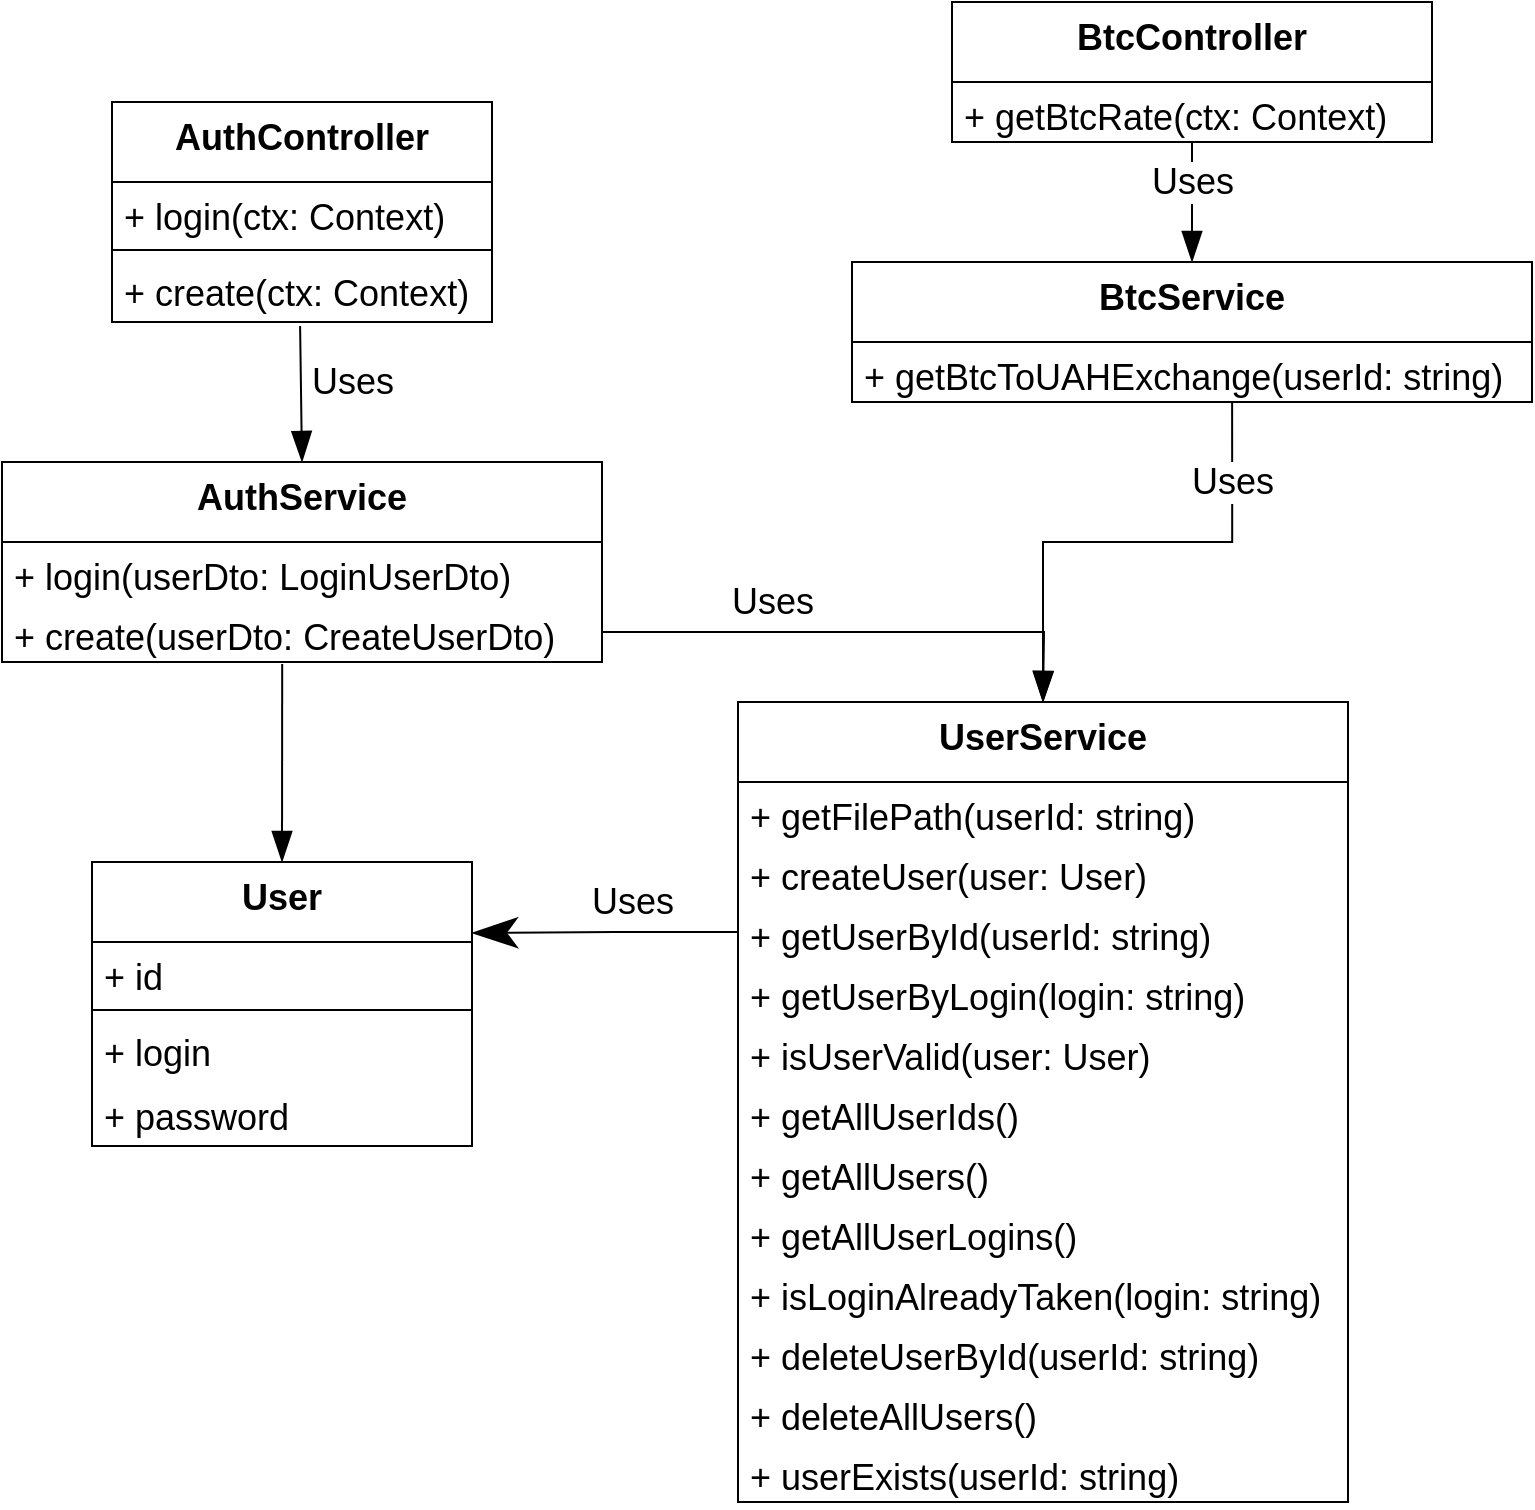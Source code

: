 <mxfile version="14.9.4" type="device"><diagram id="5TE_L01AlV-aKcew9LQY" name="Page-1"><mxGraphModel dx="2048" dy="610" grid="1" gridSize="10" guides="1" tooltips="1" connect="1" arrows="1" fold="1" page="1" pageScale="1" pageWidth="850" pageHeight="1100" math="0" shadow="0"><root><mxCell id="0"/><mxCell id="1" parent="0"/><mxCell id="tS6DSB7MbMsa_iuynsCZ-1" value="BtcController" style="swimlane;fontStyle=1;align=center;verticalAlign=top;childLayout=stackLayout;horizontal=1;startSize=40;horizontalStack=0;resizeParent=1;resizeParentMax=0;resizeLast=0;collapsible=1;marginBottom=0;fontSize=18;" vertex="1" parent="1"><mxGeometry x="380" y="40" width="240" height="70" as="geometry"/></mxCell><mxCell id="tS6DSB7MbMsa_iuynsCZ-2" value="+ getBtcRate(ctx: Context) " style="text;strokeColor=none;fillColor=none;align=left;verticalAlign=top;spacingLeft=4;spacingRight=4;overflow=hidden;rotatable=0;points=[[0,0.5],[1,0.5]];portConstraint=eastwest;fontSize=18;" vertex="1" parent="tS6DSB7MbMsa_iuynsCZ-1"><mxGeometry y="40" width="240" height="30" as="geometry"/></mxCell><mxCell id="tS6DSB7MbMsa_iuynsCZ-5" value="AuthController" style="swimlane;fontStyle=1;align=center;verticalAlign=top;childLayout=stackLayout;horizontal=1;startSize=40;horizontalStack=0;resizeParent=1;resizeParentMax=0;resizeLast=0;collapsible=1;marginBottom=0;fontSize=18;" vertex="1" parent="1"><mxGeometry x="-40" y="90" width="190" height="110" as="geometry"/></mxCell><mxCell id="tS6DSB7MbMsa_iuynsCZ-6" value="+ login(ctx: Context) " style="text;strokeColor=none;fillColor=none;align=left;verticalAlign=top;spacingLeft=4;spacingRight=4;overflow=hidden;rotatable=0;points=[[0,0.5],[1,0.5]];portConstraint=eastwest;fontSize=18;" vertex="1" parent="tS6DSB7MbMsa_iuynsCZ-5"><mxGeometry y="40" width="190" height="30" as="geometry"/></mxCell><mxCell id="tS6DSB7MbMsa_iuynsCZ-7" value="" style="line;strokeWidth=1;fillColor=none;align=left;verticalAlign=middle;spacingTop=-1;spacingLeft=3;spacingRight=3;rotatable=0;labelPosition=right;points=[];portConstraint=eastwest;" vertex="1" parent="tS6DSB7MbMsa_iuynsCZ-5"><mxGeometry y="70" width="190" height="8" as="geometry"/></mxCell><mxCell id="tS6DSB7MbMsa_iuynsCZ-8" value="+ create(ctx: Context)" style="text;strokeColor=none;fillColor=none;align=left;verticalAlign=top;spacingLeft=4;spacingRight=4;overflow=hidden;rotatable=0;points=[[0,0.5],[1,0.5]];portConstraint=eastwest;fontSize=18;" vertex="1" parent="tS6DSB7MbMsa_iuynsCZ-5"><mxGeometry y="78" width="190" height="32" as="geometry"/></mxCell><mxCell id="tS6DSB7MbMsa_iuynsCZ-66" value="" style="edgeStyle=orthogonalEdgeStyle;rounded=0;orthogonalLoop=1;jettySize=auto;exitX=0.5;exitY=0;exitDx=0;exitDy=0;entryX=0.559;entryY=1;entryDx=0;entryDy=0;entryPerimeter=0;fontSize=18;endArrow=none;endFill=0;startSize=13;endSize=20;startArrow=blockThin;startFill=1;labelBorderColor=none;html=1;" edge="1" parent="1" source="tS6DSB7MbMsa_iuynsCZ-9" target="tS6DSB7MbMsa_iuynsCZ-51"><mxGeometry relative="1" as="geometry"/></mxCell><mxCell id="tS6DSB7MbMsa_iuynsCZ-72" value="Uses" style="edgeLabel;html=1;align=center;verticalAlign=middle;resizable=0;points=[];fontSize=18;" vertex="1" connectable="0" parent="tS6DSB7MbMsa_iuynsCZ-66"><mxGeometry x="0.575" y="-4" relative="1" as="geometry"><mxPoint x="-4" y="-12" as="offset"/></mxGeometry></mxCell><mxCell id="tS6DSB7MbMsa_iuynsCZ-74" value="Uses" style="edgeLabel;html=1;align=center;verticalAlign=middle;resizable=0;points=[];fontSize=18;labelBackgroundColor=#ffffff;" vertex="1" connectable="0" parent="tS6DSB7MbMsa_iuynsCZ-66"><mxGeometry x="0.575" y="-4" relative="1" as="geometry"><mxPoint x="-234" y="48" as="offset"/></mxGeometry></mxCell><mxCell id="tS6DSB7MbMsa_iuynsCZ-76" value="Uses" style="edgeLabel;html=1;align=center;verticalAlign=middle;resizable=0;points=[];fontSize=18;" vertex="1" connectable="0" parent="tS6DSB7MbMsa_iuynsCZ-66"><mxGeometry x="0.575" y="-4" relative="1" as="geometry"><mxPoint x="-304" y="198" as="offset"/></mxGeometry></mxCell><mxCell id="tS6DSB7MbMsa_iuynsCZ-79" value="Uses" style="edgeLabel;html=1;align=center;verticalAlign=middle;resizable=0;points=[];fontSize=18;labelBackgroundColor=#ffffff;" vertex="1" connectable="0" parent="tS6DSB7MbMsa_iuynsCZ-66"><mxGeometry x="0.575" y="-4" relative="1" as="geometry"><mxPoint x="-444" y="-62" as="offset"/></mxGeometry></mxCell><mxCell id="tS6DSB7MbMsa_iuynsCZ-9" value="UserService" style="swimlane;fontStyle=1;align=center;verticalAlign=top;childLayout=stackLayout;horizontal=1;startSize=40;horizontalStack=0;resizeParent=1;resizeParentMax=0;resizeLast=0;collapsible=1;marginBottom=0;fontSize=18;" vertex="1" parent="1"><mxGeometry x="273" y="390" width="305" height="400" as="geometry"/></mxCell><mxCell id="tS6DSB7MbMsa_iuynsCZ-10" value="+ getFilePath(userId: string) " style="text;strokeColor=none;fillColor=none;align=left;verticalAlign=top;spacingLeft=4;spacingRight=4;overflow=hidden;rotatable=0;points=[[0,0.5],[1,0.5]];portConstraint=eastwest;fontSize=18;" vertex="1" parent="tS6DSB7MbMsa_iuynsCZ-9"><mxGeometry y="40" width="305" height="30" as="geometry"/></mxCell><mxCell id="tS6DSB7MbMsa_iuynsCZ-11" value="+ createUser(user: User) " style="text;strokeColor=none;fillColor=none;align=left;verticalAlign=top;spacingLeft=4;spacingRight=4;overflow=hidden;rotatable=0;points=[[0,0.5],[1,0.5]];portConstraint=eastwest;fontSize=18;" vertex="1" parent="tS6DSB7MbMsa_iuynsCZ-9"><mxGeometry y="70" width="305" height="30" as="geometry"/></mxCell><mxCell id="tS6DSB7MbMsa_iuynsCZ-15" value="+ getUserById(userId: string) " style="text;strokeColor=none;fillColor=none;align=left;verticalAlign=top;spacingLeft=4;spacingRight=4;overflow=hidden;rotatable=0;points=[[0,0.5],[1,0.5]];portConstraint=eastwest;fontSize=18;" vertex="1" parent="tS6DSB7MbMsa_iuynsCZ-9"><mxGeometry y="100" width="305" height="30" as="geometry"/></mxCell><mxCell id="tS6DSB7MbMsa_iuynsCZ-16" value="+ getUserByLogin(login: string) " style="text;strokeColor=none;fillColor=none;align=left;verticalAlign=top;spacingLeft=4;spacingRight=4;overflow=hidden;rotatable=0;points=[[0,0.5],[1,0.5]];portConstraint=eastwest;fontSize=18;" vertex="1" parent="tS6DSB7MbMsa_iuynsCZ-9"><mxGeometry y="130" width="305" height="30" as="geometry"/></mxCell><mxCell id="tS6DSB7MbMsa_iuynsCZ-17" value="+ isUserValid(user: User) " style="text;strokeColor=none;fillColor=none;align=left;verticalAlign=top;spacingLeft=4;spacingRight=4;overflow=hidden;rotatable=0;points=[[0,0.5],[1,0.5]];portConstraint=eastwest;fontSize=18;" vertex="1" parent="tS6DSB7MbMsa_iuynsCZ-9"><mxGeometry y="160" width="305" height="30" as="geometry"/></mxCell><mxCell id="tS6DSB7MbMsa_iuynsCZ-18" value="+ getAllUserIds() " style="text;strokeColor=none;fillColor=none;align=left;verticalAlign=top;spacingLeft=4;spacingRight=4;overflow=hidden;rotatable=0;points=[[0,0.5],[1,0.5]];portConstraint=eastwest;fontSize=18;" vertex="1" parent="tS6DSB7MbMsa_iuynsCZ-9"><mxGeometry y="190" width="305" height="30" as="geometry"/></mxCell><mxCell id="tS6DSB7MbMsa_iuynsCZ-19" value="+ getAllUsers() " style="text;strokeColor=none;fillColor=none;align=left;verticalAlign=top;spacingLeft=4;spacingRight=4;overflow=hidden;rotatable=0;points=[[0,0.5],[1,0.5]];portConstraint=eastwest;fontSize=18;" vertex="1" parent="tS6DSB7MbMsa_iuynsCZ-9"><mxGeometry y="220" width="305" height="30" as="geometry"/></mxCell><mxCell id="tS6DSB7MbMsa_iuynsCZ-20" value="+ getAllUserLogins() " style="text;strokeColor=none;fillColor=none;align=left;verticalAlign=top;spacingLeft=4;spacingRight=4;overflow=hidden;rotatable=0;points=[[0,0.5],[1,0.5]];portConstraint=eastwest;fontSize=18;" vertex="1" parent="tS6DSB7MbMsa_iuynsCZ-9"><mxGeometry y="250" width="305" height="30" as="geometry"/></mxCell><mxCell id="tS6DSB7MbMsa_iuynsCZ-21" value="+ isLoginAlreadyTaken(login: string) " style="text;strokeColor=none;fillColor=none;align=left;verticalAlign=top;spacingLeft=4;spacingRight=4;overflow=hidden;rotatable=0;points=[[0,0.5],[1,0.5]];portConstraint=eastwest;fontSize=18;" vertex="1" parent="tS6DSB7MbMsa_iuynsCZ-9"><mxGeometry y="280" width="305" height="30" as="geometry"/></mxCell><mxCell id="tS6DSB7MbMsa_iuynsCZ-22" value="+ deleteUserById(userId: string) " style="text;strokeColor=none;fillColor=none;align=left;verticalAlign=top;spacingLeft=4;spacingRight=4;overflow=hidden;rotatable=0;points=[[0,0.5],[1,0.5]];portConstraint=eastwest;fontSize=18;" vertex="1" parent="tS6DSB7MbMsa_iuynsCZ-9"><mxGeometry y="310" width="305" height="30" as="geometry"/></mxCell><mxCell id="tS6DSB7MbMsa_iuynsCZ-23" value="+ deleteAllUsers() " style="text;strokeColor=none;fillColor=none;align=left;verticalAlign=top;spacingLeft=4;spacingRight=4;overflow=hidden;rotatable=0;points=[[0,0.5],[1,0.5]];portConstraint=eastwest;fontSize=18;" vertex="1" parent="tS6DSB7MbMsa_iuynsCZ-9"><mxGeometry y="340" width="305" height="30" as="geometry"/></mxCell><mxCell id="tS6DSB7MbMsa_iuynsCZ-36" value="+ userExists(userId: string) " style="text;strokeColor=none;fillColor=none;align=left;verticalAlign=top;spacingLeft=4;spacingRight=4;overflow=hidden;rotatable=0;points=[[0,0.5],[1,0.5]];portConstraint=eastwest;fontSize=18;" vertex="1" parent="tS6DSB7MbMsa_iuynsCZ-9"><mxGeometry y="370" width="305" height="30" as="geometry"/></mxCell><mxCell id="tS6DSB7MbMsa_iuynsCZ-37" value="AuthService" style="swimlane;fontStyle=1;align=center;verticalAlign=top;childLayout=stackLayout;horizontal=1;startSize=40;horizontalStack=0;resizeParent=1;resizeParentMax=0;resizeLast=0;collapsible=1;marginBottom=0;fontSize=18;" vertex="1" parent="1"><mxGeometry x="-95" y="270" width="300" height="100" as="geometry"/></mxCell><mxCell id="tS6DSB7MbMsa_iuynsCZ-38" value="+ login(userDto: LoginUserDto) " style="text;strokeColor=none;fillColor=none;align=left;verticalAlign=top;spacingLeft=4;spacingRight=4;overflow=hidden;rotatable=0;points=[[0,0.5],[1,0.5]];portConstraint=eastwest;fontSize=18;" vertex="1" parent="tS6DSB7MbMsa_iuynsCZ-37"><mxGeometry y="40" width="300" height="30" as="geometry"/></mxCell><mxCell id="tS6DSB7MbMsa_iuynsCZ-39" value="+ create(userDto: CreateUserDto) " style="text;strokeColor=none;fillColor=none;align=left;verticalAlign=top;spacingLeft=4;spacingRight=4;overflow=hidden;rotatable=0;points=[[0,0.5],[1,0.5]];portConstraint=eastwest;fontSize=18;" vertex="1" parent="tS6DSB7MbMsa_iuynsCZ-37"><mxGeometry y="70" width="300" height="30" as="geometry"/></mxCell><mxCell id="tS6DSB7MbMsa_iuynsCZ-50" value="BtcService" style="swimlane;fontStyle=1;align=center;verticalAlign=top;childLayout=stackLayout;horizontal=1;startSize=40;horizontalStack=0;resizeParent=1;resizeParentMax=0;resizeLast=0;collapsible=1;marginBottom=0;fontSize=18;" vertex="1" parent="1"><mxGeometry x="330" y="170" width="340" height="70" as="geometry"/></mxCell><mxCell id="tS6DSB7MbMsa_iuynsCZ-51" value="+ getBtcToUAHExchange(userId: string) " style="text;strokeColor=none;fillColor=none;align=left;verticalAlign=top;spacingLeft=4;spacingRight=4;overflow=hidden;rotatable=0;points=[[0,0.5],[1,0.5]];portConstraint=eastwest;fontSize=18;" vertex="1" parent="tS6DSB7MbMsa_iuynsCZ-50"><mxGeometry y="40" width="340" height="30" as="geometry"/></mxCell><mxCell id="tS6DSB7MbMsa_iuynsCZ-63" value="" style="endArrow=none;html=1;fontSize=18;exitX=0.5;exitY=0;exitDx=0;exitDy=0;startSize=13;endSize=20;endFill=0;entryX=0.495;entryY=1.063;entryDx=0;entryDy=0;entryPerimeter=0;startArrow=blockThin;startFill=1;" edge="1" parent="1" source="tS6DSB7MbMsa_iuynsCZ-37" target="tS6DSB7MbMsa_iuynsCZ-8"><mxGeometry width="50" height="50" relative="1" as="geometry"><mxPoint x="400" y="420" as="sourcePoint"/><mxPoint x="55" y="220" as="targetPoint"/></mxGeometry></mxCell><mxCell id="tS6DSB7MbMsa_iuynsCZ-64" value="" style="endArrow=none;html=1;fontSize=18;exitX=0.5;exitY=0;exitDx=0;exitDy=0;startSize=13;endSize=20;endFill=0;entryX=1;entryY=0.5;entryDx=0;entryDy=0;rounded=0;startArrow=blockThin;startFill=1;" edge="1" parent="1" source="tS6DSB7MbMsa_iuynsCZ-9" target="tS6DSB7MbMsa_iuynsCZ-39"><mxGeometry width="50" height="50" relative="1" as="geometry"><mxPoint x="320" y="449" as="sourcePoint"/><mxPoint x="322" y="380" as="targetPoint"/><Array as="points"><mxPoint x="426" y="355"/></Array></mxGeometry></mxCell><mxCell id="tS6DSB7MbMsa_iuynsCZ-65" value="" style="endArrow=none;html=1;fontSize=18;exitX=0.5;exitY=0;exitDx=0;exitDy=0;startSize=13;endSize=20;endFill=0;entryX=0.5;entryY=1;entryDx=0;entryDy=0;startArrow=blockThin;startFill=1;" edge="1" parent="1" source="tS6DSB7MbMsa_iuynsCZ-50" target="tS6DSB7MbMsa_iuynsCZ-1"><mxGeometry width="50" height="50" relative="1" as="geometry"><mxPoint x="340" y="139" as="sourcePoint"/><mxPoint x="342" y="70" as="targetPoint"/></mxGeometry></mxCell><mxCell id="tS6DSB7MbMsa_iuynsCZ-67" value="User" style="swimlane;fontStyle=1;align=center;verticalAlign=top;childLayout=stackLayout;horizontal=1;startSize=40;horizontalStack=0;resizeParent=1;resizeParentMax=0;resizeLast=0;collapsible=1;marginBottom=0;fontSize=18;" vertex="1" parent="1"><mxGeometry x="-50" y="470" width="190" height="142" as="geometry"/></mxCell><mxCell id="tS6DSB7MbMsa_iuynsCZ-68" value="+ id " style="text;strokeColor=none;fillColor=none;align=left;verticalAlign=top;spacingLeft=4;spacingRight=4;overflow=hidden;rotatable=0;points=[[0,0.5],[1,0.5]];portConstraint=eastwest;fontSize=18;" vertex="1" parent="tS6DSB7MbMsa_iuynsCZ-67"><mxGeometry y="40" width="190" height="30" as="geometry"/></mxCell><mxCell id="tS6DSB7MbMsa_iuynsCZ-69" value="" style="line;strokeWidth=1;fillColor=none;align=left;verticalAlign=middle;spacingTop=-1;spacingLeft=3;spacingRight=3;rotatable=0;labelPosition=right;points=[];portConstraint=eastwest;" vertex="1" parent="tS6DSB7MbMsa_iuynsCZ-67"><mxGeometry y="70" width="190" height="8" as="geometry"/></mxCell><mxCell id="tS6DSB7MbMsa_iuynsCZ-70" value="+ login" style="text;strokeColor=none;fillColor=none;align=left;verticalAlign=top;spacingLeft=4;spacingRight=4;overflow=hidden;rotatable=0;points=[[0,0.5],[1,0.5]];portConstraint=eastwest;fontSize=18;" vertex="1" parent="tS6DSB7MbMsa_iuynsCZ-67"><mxGeometry y="78" width="190" height="32" as="geometry"/></mxCell><mxCell id="tS6DSB7MbMsa_iuynsCZ-71" value="+ password" style="text;strokeColor=none;fillColor=none;align=left;verticalAlign=top;spacingLeft=4;spacingRight=4;overflow=hidden;rotatable=0;points=[[0,0.5],[1,0.5]];portConstraint=eastwest;fontSize=18;" vertex="1" parent="tS6DSB7MbMsa_iuynsCZ-67"><mxGeometry y="110" width="190" height="32" as="geometry"/></mxCell><mxCell id="tS6DSB7MbMsa_iuynsCZ-73" value="Uses" style="edgeLabel;html=1;align=center;verticalAlign=middle;resizable=0;points=[];fontSize=18;" vertex="1" connectable="0" parent="1"><mxGeometry x="499.999" y="129.998" as="geometry"/></mxCell><mxCell id="tS6DSB7MbMsa_iuynsCZ-77" value="" style="endArrow=none;html=1;fontSize=18;exitX=0.5;exitY=0;exitDx=0;exitDy=0;startSize=13;endSize=20;endFill=0;entryX=0.467;entryY=1.033;entryDx=0;entryDy=0;entryPerimeter=0;startArrow=blockThin;startFill=1;" edge="1" parent="1" source="tS6DSB7MbMsa_iuynsCZ-67" target="tS6DSB7MbMsa_iuynsCZ-39"><mxGeometry width="50" height="50" relative="1" as="geometry"><mxPoint x="45.45" y="447.98" as="sourcePoint"/><mxPoint x="44.5" y="379.996" as="targetPoint"/></mxGeometry></mxCell><mxCell id="tS6DSB7MbMsa_iuynsCZ-78" style="edgeStyle=orthogonalEdgeStyle;rounded=0;orthogonalLoop=1;jettySize=auto;html=1;exitX=0;exitY=0.5;exitDx=0;exitDy=0;entryX=1;entryY=0.25;entryDx=0;entryDy=0;fontSize=18;startArrow=none;startFill=0;endArrow=classicThin;endFill=1;startSize=13;endSize=20;" edge="1" parent="1" source="tS6DSB7MbMsa_iuynsCZ-15" target="tS6DSB7MbMsa_iuynsCZ-67"><mxGeometry relative="1" as="geometry"/></mxCell></root></mxGraphModel></diagram></mxfile>